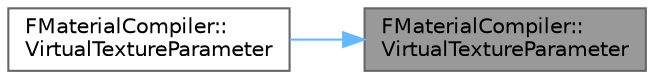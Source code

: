 digraph "FMaterialCompiler::VirtualTextureParameter"
{
 // INTERACTIVE_SVG=YES
 // LATEX_PDF_SIZE
  bgcolor="transparent";
  edge [fontname=Helvetica,fontsize=10,labelfontname=Helvetica,labelfontsize=10];
  node [fontname=Helvetica,fontsize=10,shape=box,height=0.2,width=0.4];
  rankdir="RL";
  Node1 [id="Node000001",label="FMaterialCompiler::\lVirtualTextureParameter",height=0.2,width=0.4,color="gray40", fillcolor="grey60", style="filled", fontcolor="black",tooltip=" "];
  Node1 -> Node2 [id="edge1_Node000001_Node000002",dir="back",color="steelblue1",style="solid",tooltip=" "];
  Node2 [id="Node000002",label="FMaterialCompiler::\lVirtualTextureParameter",height=0.2,width=0.4,color="grey40", fillcolor="white", style="filled",URL="$d6/dca/classFMaterialCompiler.html#abc4d6746fb68d5cf713a4299e303282d",tooltip=" "];
}
